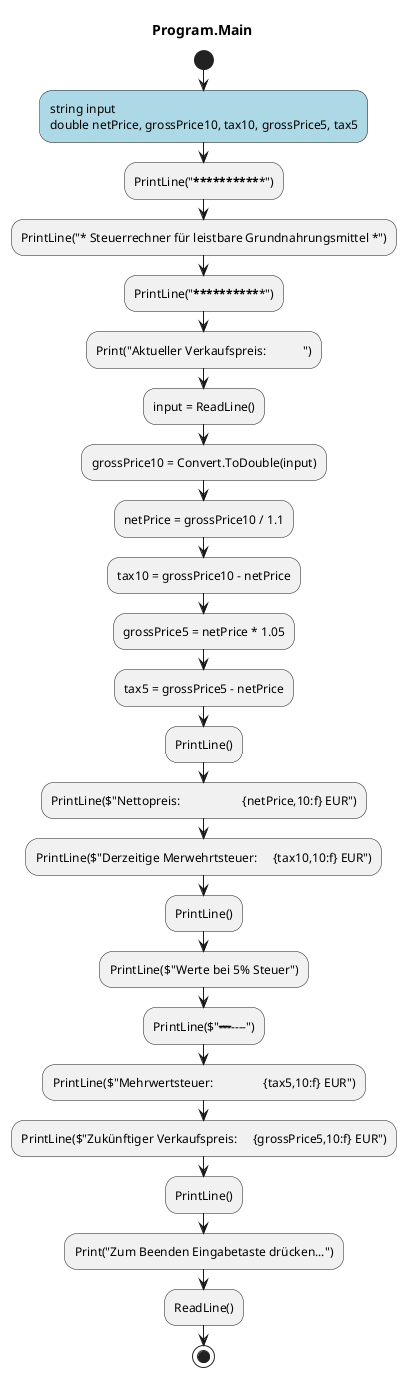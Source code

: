 @startuml Program.Main
title Program.Main
start
#LightBlue:string input
double netPrice, grossPrice10, tax10, grossPrice5, tax5;
:PrintLine("***************************************************");
:PrintLine("* Steuerrechner für leistbare Grundnahrungsmittel *");
:PrintLine("***************************************************");
:Print("Aktueller Verkaufspreis:            ");
:input = ReadLine();
:grossPrice10 = Convert.ToDouble(input);
:netPrice = grossPrice10 / 1.1;
:tax10 = grossPrice10 - netPrice;
:grossPrice5 = netPrice * 1.05;
:tax5 = grossPrice5 - netPrice;
:PrintLine();
:PrintLine($"Nettopreis:                    {netPrice,10:f} EUR");
:PrintLine($"Derzeitige Merwehrtsteuer:     {tax10,10:f} EUR");
:PrintLine();
:PrintLine($"Werte bei 5% Steuer");
:PrintLine($"-------------------");
:PrintLine($"Mehrwertsteuer:                {tax5,10:f} EUR");
:PrintLine($"Zukünftiger Verkaufspreis:     {grossPrice5,10:f} EUR");
:PrintLine();
:Print("Zum Beenden Eingabetaste drücken...");
:ReadLine();
stop
@enduml

